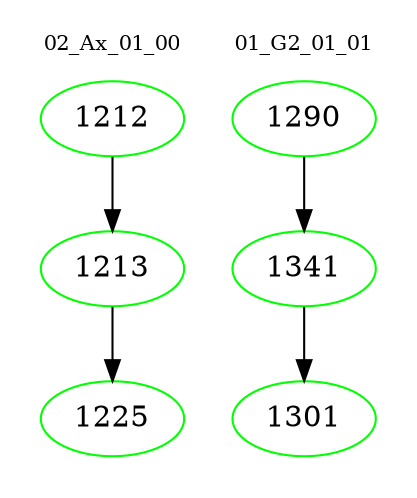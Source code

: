 digraph{
subgraph cluster_0 {
color = white
label = "02_Ax_01_00";
fontsize=10;
T0_1212 [label="1212", color="green"]
T0_1212 -> T0_1213 [color="black"]
T0_1213 [label="1213", color="green"]
T0_1213 -> T0_1225 [color="black"]
T0_1225 [label="1225", color="green"]
}
subgraph cluster_1 {
color = white
label = "01_G2_01_01";
fontsize=10;
T1_1290 [label="1290", color="green"]
T1_1290 -> T1_1341 [color="black"]
T1_1341 [label="1341", color="green"]
T1_1341 -> T1_1301 [color="black"]
T1_1301 [label="1301", color="green"]
}
}
